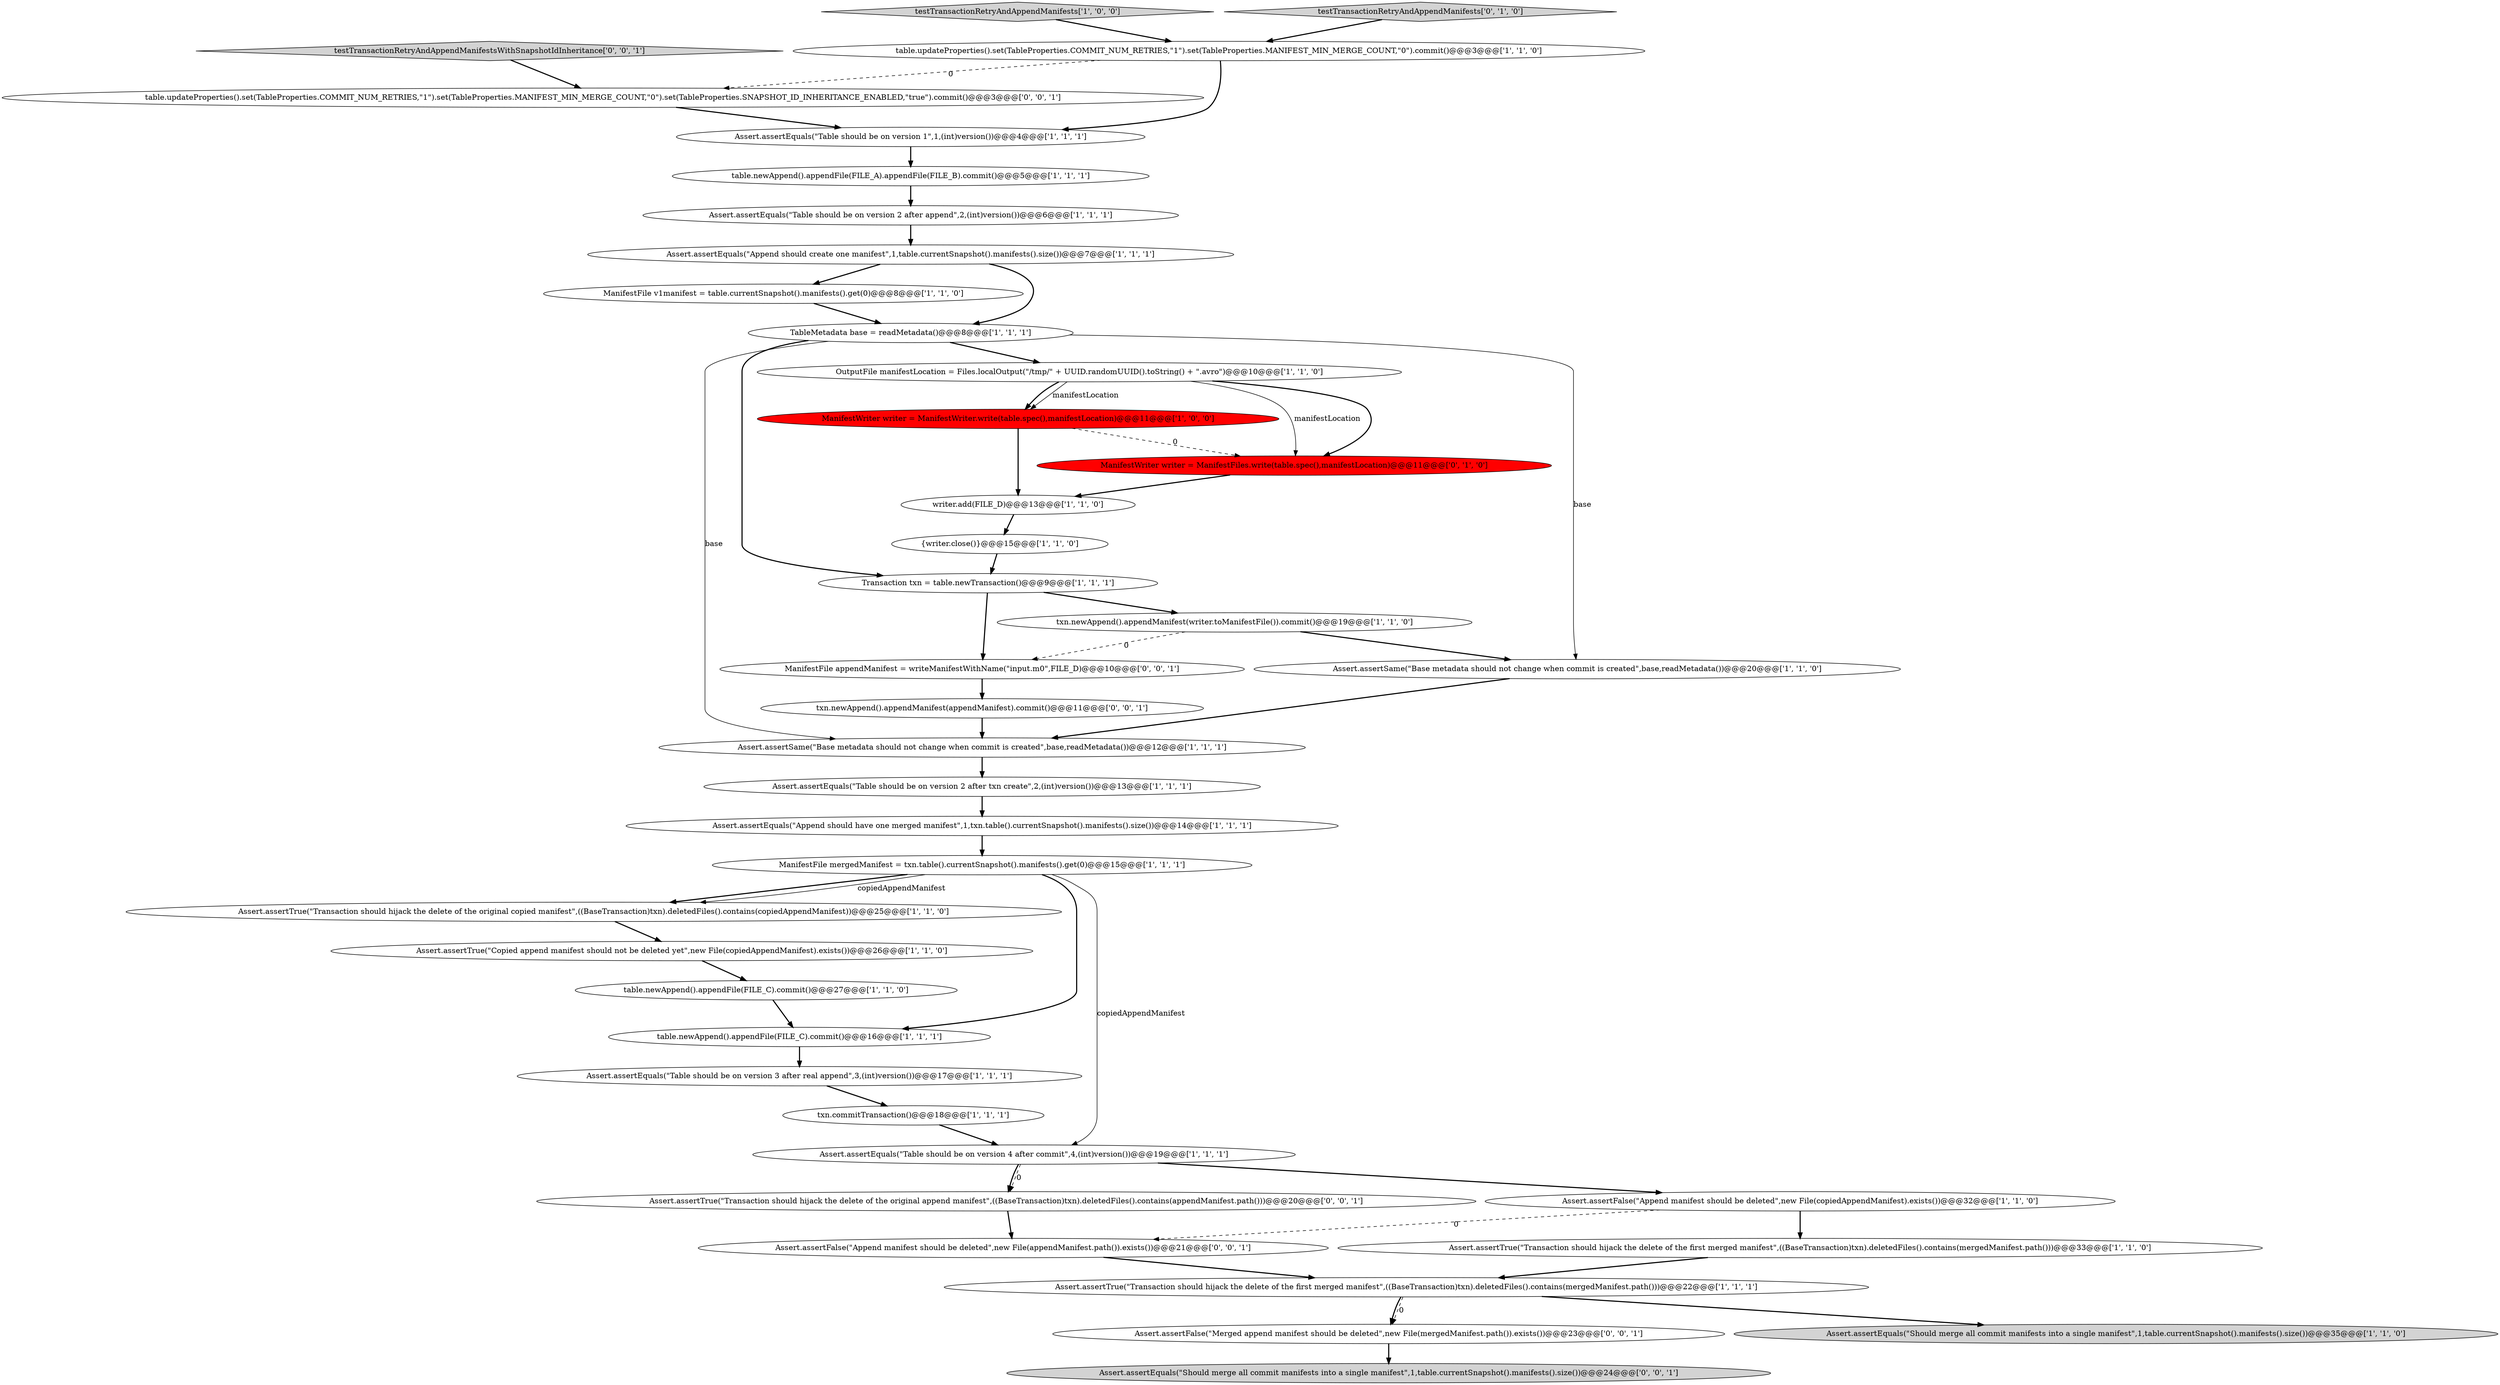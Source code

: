 digraph {
1 [style = filled, label = "Assert.assertTrue(\"Transaction should hijack the delete of the original copied manifest\",((BaseTransaction)txn).deletedFiles().contains(copiedAppendManifest))@@@25@@@['1', '1', '0']", fillcolor = white, shape = ellipse image = "AAA0AAABBB1BBB"];
3 [style = filled, label = "table.updateProperties().set(TableProperties.COMMIT_NUM_RETRIES,\"1\").set(TableProperties.MANIFEST_MIN_MERGE_COUNT,\"0\").commit()@@@3@@@['1', '1', '0']", fillcolor = white, shape = ellipse image = "AAA0AAABBB1BBB"];
6 [style = filled, label = "testTransactionRetryAndAppendManifests['1', '0', '0']", fillcolor = lightgray, shape = diamond image = "AAA0AAABBB1BBB"];
39 [style = filled, label = "txn.newAppend().appendManifest(appendManifest).commit()@@@11@@@['0', '0', '1']", fillcolor = white, shape = ellipse image = "AAA0AAABBB3BBB"];
9 [style = filled, label = "Assert.assertEquals(\"Table should be on version 1\",1,(int)version())@@@4@@@['1', '1', '1']", fillcolor = white, shape = ellipse image = "AAA0AAABBB1BBB"];
22 [style = filled, label = "Transaction txn = table.newTransaction()@@@9@@@['1', '1', '1']", fillcolor = white, shape = ellipse image = "AAA0AAABBB1BBB"];
25 [style = filled, label = "Assert.assertTrue(\"Transaction should hijack the delete of the first merged manifest\",((BaseTransaction)txn).deletedFiles().contains(mergedManifest.path()))@@@22@@@['1', '1', '1']", fillcolor = white, shape = ellipse image = "AAA0AAABBB1BBB"];
30 [style = filled, label = "ManifestWriter writer = ManifestFiles.write(table.spec(),manifestLocation)@@@11@@@['0', '1', '0']", fillcolor = red, shape = ellipse image = "AAA1AAABBB2BBB"];
19 [style = filled, label = "table.newAppend().appendFile(FILE_C).commit()@@@27@@@['1', '1', '0']", fillcolor = white, shape = ellipse image = "AAA0AAABBB1BBB"];
34 [style = filled, label = "Assert.assertFalse(\"Merged append manifest should be deleted\",new File(mergedManifest.path()).exists())@@@23@@@['0', '0', '1']", fillcolor = white, shape = ellipse image = "AAA0AAABBB3BBB"];
7 [style = filled, label = "ManifestFile mergedManifest = txn.table().currentSnapshot().manifests().get(0)@@@15@@@['1', '1', '1']", fillcolor = white, shape = ellipse image = "AAA0AAABBB1BBB"];
17 [style = filled, label = "Assert.assertEquals(\"Append should have one merged manifest\",1,txn.table().currentSnapshot().manifests().size())@@@14@@@['1', '1', '1']", fillcolor = white, shape = ellipse image = "AAA0AAABBB1BBB"];
27 [style = filled, label = "table.newAppend().appendFile(FILE_A).appendFile(FILE_B).commit()@@@5@@@['1', '1', '1']", fillcolor = white, shape = ellipse image = "AAA0AAABBB1BBB"];
2 [style = filled, label = "ManifestFile v1manifest = table.currentSnapshot().manifests().get(0)@@@8@@@['1', '1', '0']", fillcolor = white, shape = ellipse image = "AAA0AAABBB1BBB"];
37 [style = filled, label = "table.updateProperties().set(TableProperties.COMMIT_NUM_RETRIES,\"1\").set(TableProperties.MANIFEST_MIN_MERGE_COUNT,\"0\").set(TableProperties.SNAPSHOT_ID_INHERITANCE_ENABLED,\"true\").commit()@@@3@@@['0', '0', '1']", fillcolor = white, shape = ellipse image = "AAA0AAABBB3BBB"];
14 [style = filled, label = "Assert.assertEquals(\"Table should be on version 2 after txn create\",2,(int)version())@@@13@@@['1', '1', '1']", fillcolor = white, shape = ellipse image = "AAA0AAABBB1BBB"];
38 [style = filled, label = "Assert.assertTrue(\"Transaction should hijack the delete of the original append manifest\",((BaseTransaction)txn).deletedFiles().contains(appendManifest.path()))@@@20@@@['0', '0', '1']", fillcolor = white, shape = ellipse image = "AAA0AAABBB3BBB"];
32 [style = filled, label = "Assert.assertFalse(\"Append manifest should be deleted\",new File(appendManifest.path()).exists())@@@21@@@['0', '0', '1']", fillcolor = white, shape = ellipse image = "AAA0AAABBB3BBB"];
21 [style = filled, label = "writer.add(FILE_D)@@@13@@@['1', '1', '0']", fillcolor = white, shape = ellipse image = "AAA0AAABBB1BBB"];
8 [style = filled, label = "Assert.assertEquals(\"Should merge all commit manifests into a single manifest\",1,table.currentSnapshot().manifests().size())@@@35@@@['1', '1', '0']", fillcolor = lightgray, shape = ellipse image = "AAA0AAABBB1BBB"];
16 [style = filled, label = "Assert.assertFalse(\"Append manifest should be deleted\",new File(copiedAppendManifest).exists())@@@32@@@['1', '1', '0']", fillcolor = white, shape = ellipse image = "AAA0AAABBB1BBB"];
20 [style = filled, label = "Assert.assertTrue(\"Transaction should hijack the delete of the first merged manifest\",((BaseTransaction)txn).deletedFiles().contains(mergedManifest.path()))@@@33@@@['1', '1', '0']", fillcolor = white, shape = ellipse image = "AAA0AAABBB1BBB"];
31 [style = filled, label = "testTransactionRetryAndAppendManifests['0', '1', '0']", fillcolor = lightgray, shape = diamond image = "AAA0AAABBB2BBB"];
33 [style = filled, label = "ManifestFile appendManifest = writeManifestWithName(\"input.m0\",FILE_D)@@@10@@@['0', '0', '1']", fillcolor = white, shape = ellipse image = "AAA0AAABBB3BBB"];
5 [style = filled, label = "Assert.assertEquals(\"Table should be on version 3 after real append\",3,(int)version())@@@17@@@['1', '1', '1']", fillcolor = white, shape = ellipse image = "AAA0AAABBB1BBB"];
23 [style = filled, label = "Assert.assertEquals(\"Table should be on version 4 after commit\",4,(int)version())@@@19@@@['1', '1', '1']", fillcolor = white, shape = ellipse image = "AAA0AAABBB1BBB"];
28 [style = filled, label = "Assert.assertSame(\"Base metadata should not change when commit is created\",base,readMetadata())@@@12@@@['1', '1', '1']", fillcolor = white, shape = ellipse image = "AAA0AAABBB1BBB"];
24 [style = filled, label = "txn.commitTransaction()@@@18@@@['1', '1', '1']", fillcolor = white, shape = ellipse image = "AAA0AAABBB1BBB"];
13 [style = filled, label = "OutputFile manifestLocation = Files.localOutput(\"/tmp/\" + UUID.randomUUID().toString() + \".avro\")@@@10@@@['1', '1', '0']", fillcolor = white, shape = ellipse image = "AAA0AAABBB1BBB"];
18 [style = filled, label = "Assert.assertTrue(\"Copied append manifest should not be deleted yet\",new File(copiedAppendManifest).exists())@@@26@@@['1', '1', '0']", fillcolor = white, shape = ellipse image = "AAA0AAABBB1BBB"];
12 [style = filled, label = "TableMetadata base = readMetadata()@@@8@@@['1', '1', '1']", fillcolor = white, shape = ellipse image = "AAA0AAABBB1BBB"];
11 [style = filled, label = "txn.newAppend().appendManifest(writer.toManifestFile()).commit()@@@19@@@['1', '1', '0']", fillcolor = white, shape = ellipse image = "AAA0AAABBB1BBB"];
0 [style = filled, label = "ManifestWriter writer = ManifestWriter.write(table.spec(),manifestLocation)@@@11@@@['1', '0', '0']", fillcolor = red, shape = ellipse image = "AAA1AAABBB1BBB"];
10 [style = filled, label = "Assert.assertSame(\"Base metadata should not change when commit is created\",base,readMetadata())@@@20@@@['1', '1', '0']", fillcolor = white, shape = ellipse image = "AAA0AAABBB1BBB"];
4 [style = filled, label = "Assert.assertEquals(\"Append should create one manifest\",1,table.currentSnapshot().manifests().size())@@@7@@@['1', '1', '1']", fillcolor = white, shape = ellipse image = "AAA0AAABBB1BBB"];
35 [style = filled, label = "Assert.assertEquals(\"Should merge all commit manifests into a single manifest\",1,table.currentSnapshot().manifests().size())@@@24@@@['0', '0', '1']", fillcolor = lightgray, shape = ellipse image = "AAA0AAABBB3BBB"];
36 [style = filled, label = "testTransactionRetryAndAppendManifestsWithSnapshotIdInheritance['0', '0', '1']", fillcolor = lightgray, shape = diamond image = "AAA0AAABBB3BBB"];
15 [style = filled, label = "{writer.close()}@@@15@@@['1', '1', '0']", fillcolor = white, shape = ellipse image = "AAA0AAABBB1BBB"];
29 [style = filled, label = "table.newAppend().appendFile(FILE_C).commit()@@@16@@@['1', '1', '1']", fillcolor = white, shape = ellipse image = "AAA0AAABBB1BBB"];
26 [style = filled, label = "Assert.assertEquals(\"Table should be on version 2 after append\",2,(int)version())@@@6@@@['1', '1', '1']", fillcolor = white, shape = ellipse image = "AAA0AAABBB1BBB"];
23->38 [style = dashed, label="0"];
6->3 [style = bold, label=""];
23->16 [style = bold, label=""];
22->33 [style = bold, label=""];
29->5 [style = bold, label=""];
7->1 [style = bold, label=""];
10->28 [style = bold, label=""];
16->32 [style = dashed, label="0"];
25->34 [style = dashed, label="0"];
25->34 [style = bold, label=""];
11->33 [style = dashed, label="0"];
19->29 [style = bold, label=""];
3->37 [style = dashed, label="0"];
21->15 [style = bold, label=""];
18->19 [style = bold, label=""];
14->17 [style = bold, label=""];
1->18 [style = bold, label=""];
0->21 [style = bold, label=""];
4->2 [style = bold, label=""];
13->30 [style = bold, label=""];
13->0 [style = solid, label="manifestLocation"];
24->23 [style = bold, label=""];
26->4 [style = bold, label=""];
20->25 [style = bold, label=""];
12->28 [style = solid, label="base"];
39->28 [style = bold, label=""];
28->14 [style = bold, label=""];
2->12 [style = bold, label=""];
15->22 [style = bold, label=""];
37->9 [style = bold, label=""];
38->32 [style = bold, label=""];
13->30 [style = solid, label="manifestLocation"];
9->27 [style = bold, label=""];
17->7 [style = bold, label=""];
3->9 [style = bold, label=""];
12->13 [style = bold, label=""];
30->21 [style = bold, label=""];
12->10 [style = solid, label="base"];
33->39 [style = bold, label=""];
11->10 [style = bold, label=""];
5->24 [style = bold, label=""];
7->1 [style = solid, label="copiedAppendManifest"];
23->38 [style = bold, label=""];
7->29 [style = bold, label=""];
32->25 [style = bold, label=""];
0->30 [style = dashed, label="0"];
4->12 [style = bold, label=""];
25->8 [style = bold, label=""];
36->37 [style = bold, label=""];
34->35 [style = bold, label=""];
31->3 [style = bold, label=""];
7->23 [style = solid, label="copiedAppendManifest"];
16->20 [style = bold, label=""];
22->11 [style = bold, label=""];
12->22 [style = bold, label=""];
13->0 [style = bold, label=""];
27->26 [style = bold, label=""];
}
